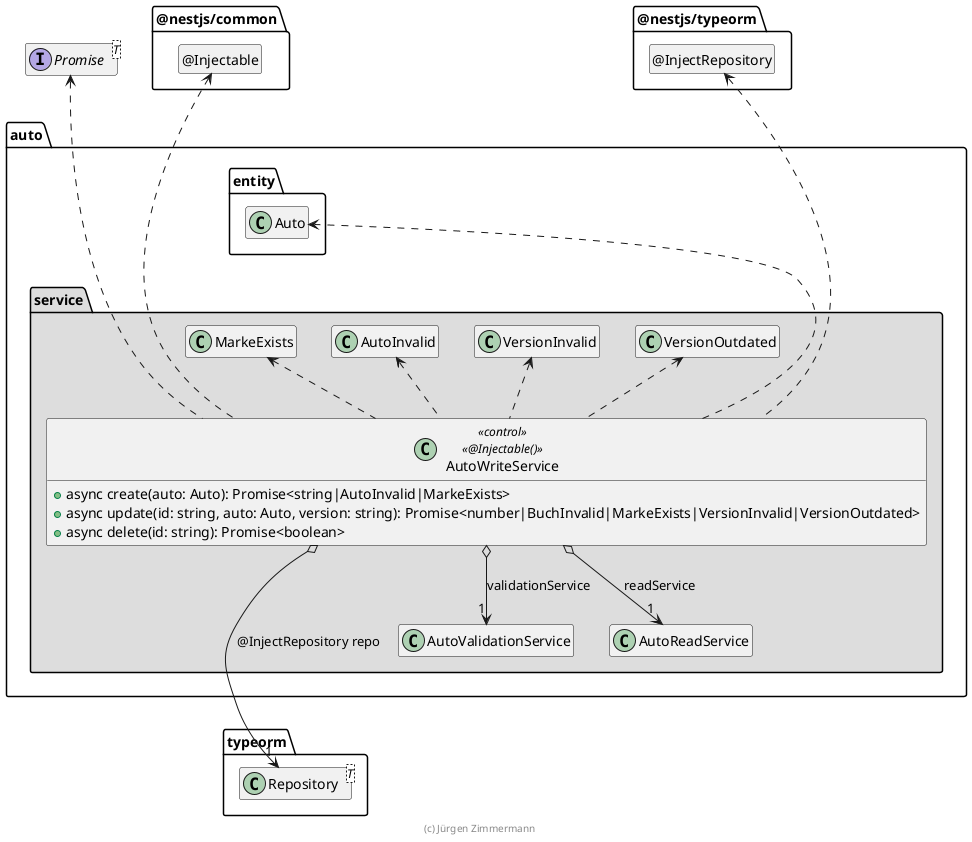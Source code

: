 ' Preview durch <Alt>d

@startuml Anwendungskern

interface Promise<T>

package @nestjs/common {
  class "@Injectable" as Injectable
  hide Injectable circle
}

package typeorm {
  class Repository<T>
}

package @nestjs/typeorm {
  class "@InjectRepository" as InjectRepository
  hide InjectRepository circle
}

package auto {
  package entity {
    class Auto
  }

  package service #DDDDDD {
    class AutoInvalid
    class MarkeExists
    class VersionInvalid
    class VersionOutdated

    class AutoWriteService << control >> <<@Injectable()>> {
      + async create(auto: Auto): Promise<string|AutoInvalid|MarkeExists>
      + async update(id: string, auto: Auto, version: string): Promise<number|BuchInvalid|MarkeExists|VersionInvalid|VersionOutdated>
      + async delete(id: string): Promise<boolean>
    }

    AutoWriteService o--> "1" AutoValidationService: validationService
    AutoWriteService o--> "1" AutoReadService: readService
    AutoWriteService o--> "1" Repository: @InjectRepository repo

    AutoWriteService .up.> Injectable
    AutoWriteService .up.> InjectRepository

    AutoWriteService .up.> Promise
    AutoWriteService ..> Auto
    AutoWriteService .up.> AutoInvalid
    AutoWriteService .up.> MarkeExists
    AutoWriteService .up.> VersionInvalid
    AutoWriteService .up.> VersionOutdated

    AutoInvalid .up[hidden].> Auto
    Auto .up[hidden].> Promise
    Auto .up[hidden].> Injectable
    Auto .up[hidden].> InjectRepository
    MarkeExists .up[hidden].> Auto
    AutoValidationService .[hidden].> Repository
  }
}

hide empty members

footer (c) Jürgen Zimmermann

@enduml
